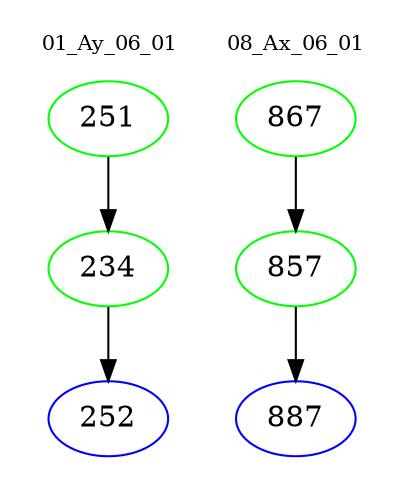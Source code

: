 digraph{
subgraph cluster_0 {
color = white
label = "01_Ay_06_01";
fontsize=10;
T0_251 [label="251", color="green"]
T0_251 -> T0_234 [color="black"]
T0_234 [label="234", color="green"]
T0_234 -> T0_252 [color="black"]
T0_252 [label="252", color="blue"]
}
subgraph cluster_1 {
color = white
label = "08_Ax_06_01";
fontsize=10;
T1_867 [label="867", color="green"]
T1_867 -> T1_857 [color="black"]
T1_857 [label="857", color="green"]
T1_857 -> T1_887 [color="black"]
T1_887 [label="887", color="blue"]
}
}
